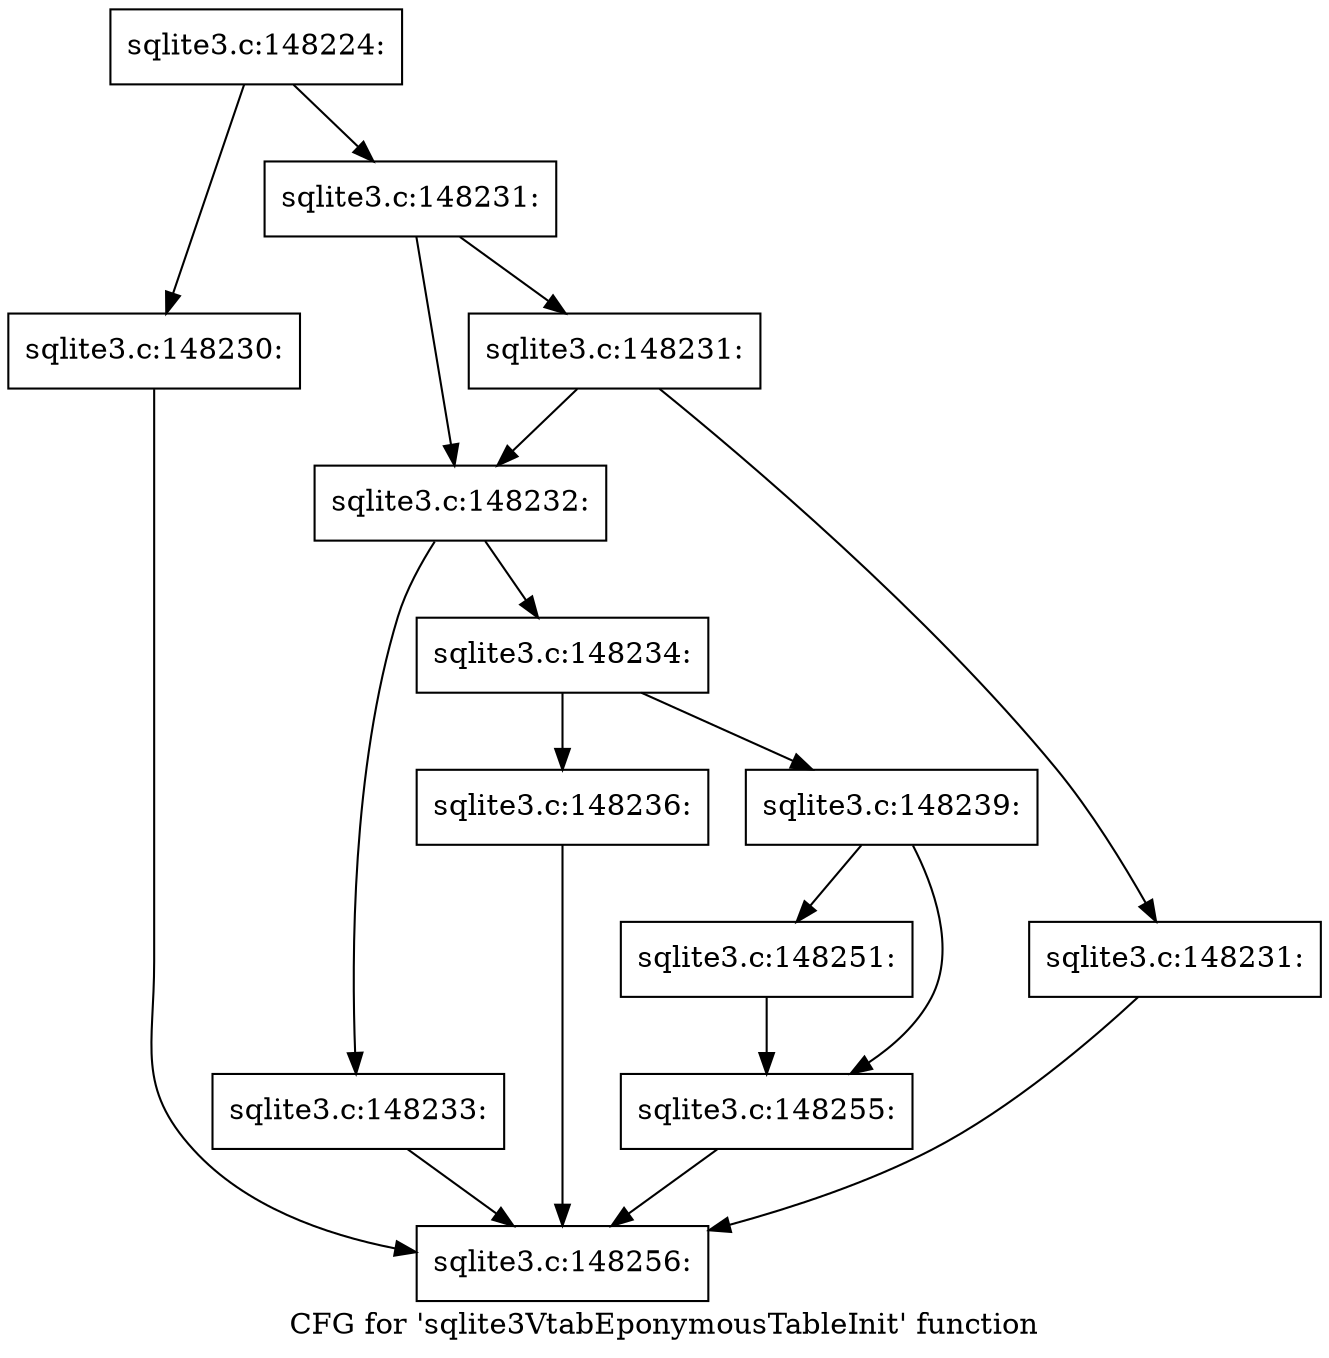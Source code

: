 digraph "CFG for 'sqlite3VtabEponymousTableInit' function" {
	label="CFG for 'sqlite3VtabEponymousTableInit' function";

	Node0x55c0f65629a0 [shape=record,label="{sqlite3.c:148224:}"];
	Node0x55c0f65629a0 -> Node0x55c0f86aef20;
	Node0x55c0f65629a0 -> Node0x55c0f86aef70;
	Node0x55c0f86aef20 [shape=record,label="{sqlite3.c:148230:}"];
	Node0x55c0f86aef20 -> Node0x55c0f86a96b0;
	Node0x55c0f86aef70 [shape=record,label="{sqlite3.c:148231:}"];
	Node0x55c0f86aef70 -> Node0x55c0f86af5d0;
	Node0x55c0f86aef70 -> Node0x55c0f86af580;
	Node0x55c0f86af5d0 [shape=record,label="{sqlite3.c:148231:}"];
	Node0x55c0f86af5d0 -> Node0x55c0f86af530;
	Node0x55c0f86af5d0 -> Node0x55c0f86af580;
	Node0x55c0f86af530 [shape=record,label="{sqlite3.c:148231:}"];
	Node0x55c0f86af530 -> Node0x55c0f86a96b0;
	Node0x55c0f86af580 [shape=record,label="{sqlite3.c:148232:}"];
	Node0x55c0f86af580 -> Node0x55c0f86b04b0;
	Node0x55c0f86af580 -> Node0x55c0f86b0500;
	Node0x55c0f86b04b0 [shape=record,label="{sqlite3.c:148233:}"];
	Node0x55c0f86b04b0 -> Node0x55c0f86a96b0;
	Node0x55c0f86b0500 [shape=record,label="{sqlite3.c:148234:}"];
	Node0x55c0f86b0500 -> Node0x55c0f86b0fa0;
	Node0x55c0f86b0500 -> Node0x55c0f86b0ff0;
	Node0x55c0f86b0fa0 [shape=record,label="{sqlite3.c:148236:}"];
	Node0x55c0f86b0fa0 -> Node0x55c0f86a96b0;
	Node0x55c0f86b0ff0 [shape=record,label="{sqlite3.c:148239:}"];
	Node0x55c0f86b0ff0 -> Node0x55c0f86b3520;
	Node0x55c0f86b0ff0 -> Node0x55c0f86b43b0;
	Node0x55c0f86b3520 [shape=record,label="{sqlite3.c:148251:}"];
	Node0x55c0f86b3520 -> Node0x55c0f86b43b0;
	Node0x55c0f86b43b0 [shape=record,label="{sqlite3.c:148255:}"];
	Node0x55c0f86b43b0 -> Node0x55c0f86a96b0;
	Node0x55c0f86a96b0 [shape=record,label="{sqlite3.c:148256:}"];
}
